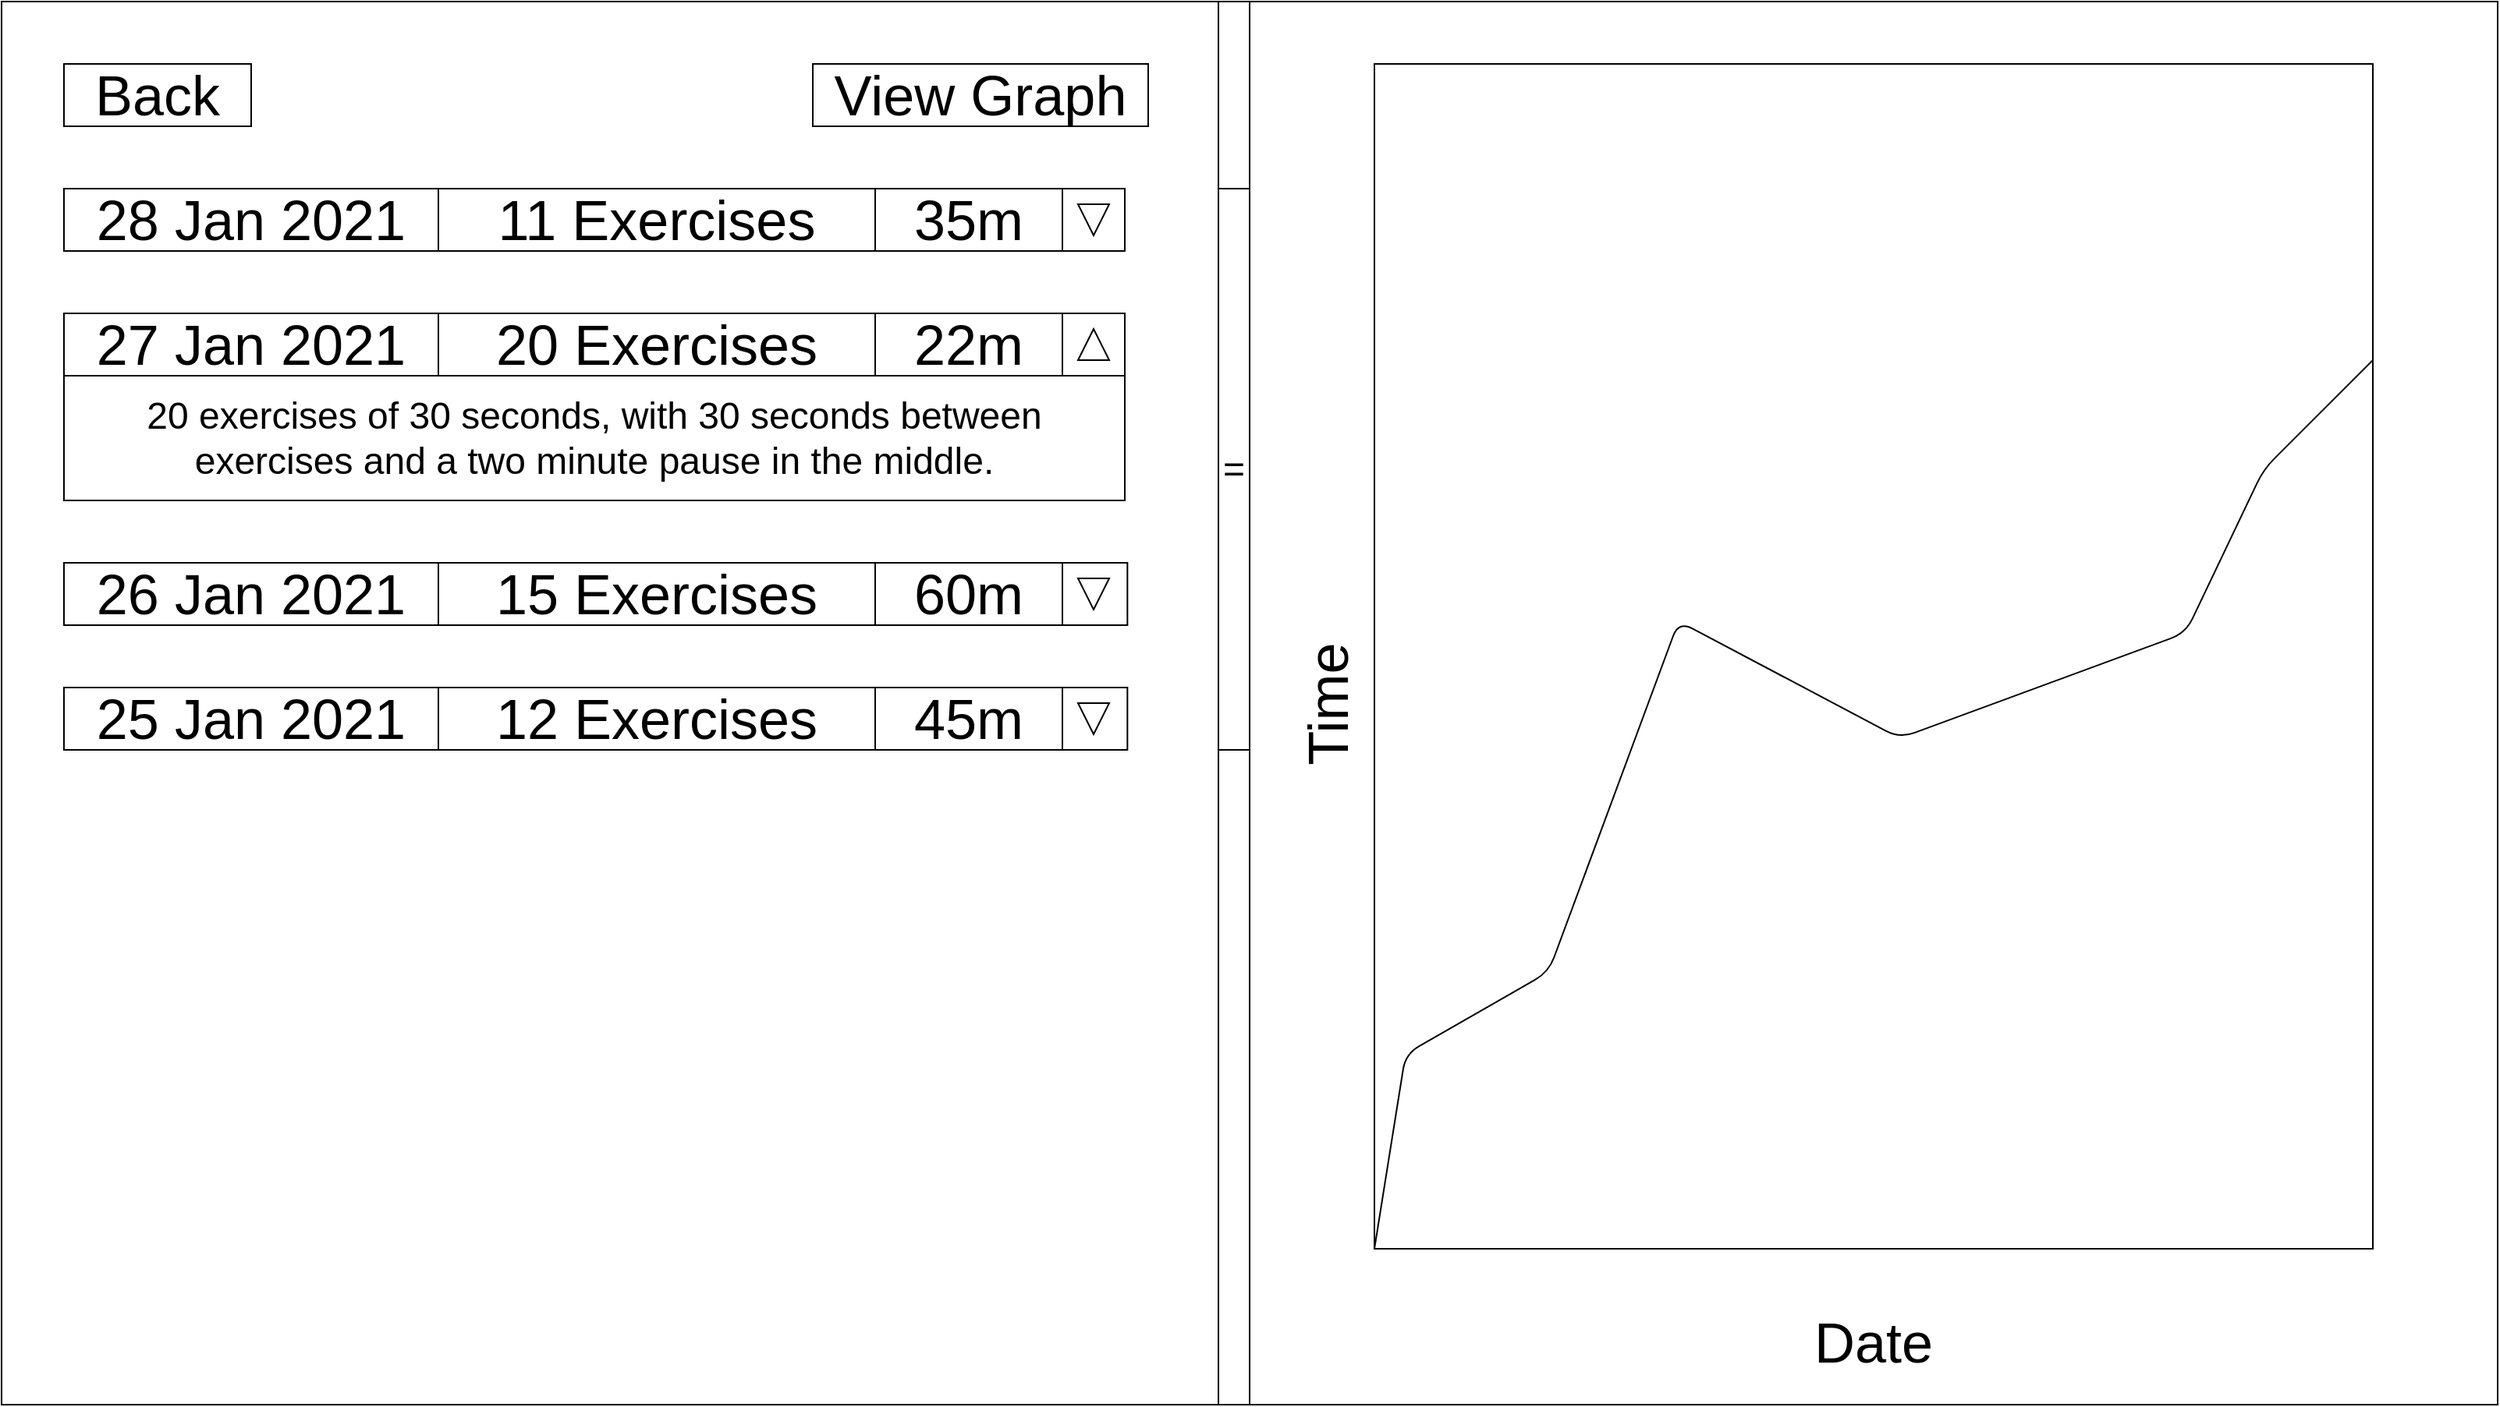 <mxfile version="14.1.8" type="device"><diagram id="Sj3kicTpKV9VYpU_2OWx" name="Page-1"><mxGraphModel dx="1896" dy="1096" grid="1" gridSize="10" guides="1" tooltips="1" connect="1" arrows="1" fold="1" page="1" pageScale="1" pageWidth="1600" pageHeight="900" math="0" shadow="0"><root><mxCell id="0"/><mxCell id="1" parent="0"/><mxCell id="ClAKDbtVs0tETXLeIGL8-1" value="" style="rounded=0;whiteSpace=wrap;html=1;fillColor=none;" parent="1" vertex="1"><mxGeometry width="1600.0" height="900" as="geometry"/></mxCell><mxCell id="ClAKDbtVs0tETXLeIGL8-2" value="" style="rounded=0;whiteSpace=wrap;html=1;fillColor=none;" parent="1" vertex="1"><mxGeometry width="800" height="900" as="geometry"/></mxCell><mxCell id="ClAKDbtVs0tETXLeIGL8-3" value="&lt;font style=&quot;font-size: 36px&quot;&gt;Back&lt;/font&gt;" style="rounded=0;whiteSpace=wrap;html=1;fillColor=none;" parent="1" vertex="1"><mxGeometry x="40" y="40" width="120" height="40" as="geometry"/></mxCell><mxCell id="ClAKDbtVs0tETXLeIGL8-4" value="" style="rounded=0;whiteSpace=wrap;html=1;fillColor=none;" parent="1" vertex="1"><mxGeometry x="40" y="120" width="680" height="40" as="geometry"/></mxCell><mxCell id="ClAKDbtVs0tETXLeIGL8-5" value="" style="rounded=0;whiteSpace=wrap;html=1;fillColor=none;fontStyle=1" parent="1" vertex="1"><mxGeometry x="40" y="200" width="680" height="40" as="geometry"/></mxCell><mxCell id="ClAKDbtVs0tETXLeIGL8-6" value="" style="rounded=0;whiteSpace=wrap;html=1;fillColor=none;" parent="1" vertex="1"><mxGeometry x="40" y="360" width="681.67" height="40" as="geometry"/></mxCell><mxCell id="ClAKDbtVs0tETXLeIGL8-7" value="" style="rounded=0;whiteSpace=wrap;html=1;fillColor=none;" parent="1" vertex="1"><mxGeometry x="880" y="40" width="640" height="760" as="geometry"/></mxCell><mxCell id="ClAKDbtVs0tETXLeIGL8-8" value="" style="endArrow=none;html=1;exitX=0;exitY=1;exitDx=0;exitDy=0;entryX=1;entryY=0.25;entryDx=0;entryDy=0;" parent="1" source="ClAKDbtVs0tETXLeIGL8-7" target="ClAKDbtVs0tETXLeIGL8-7" edge="1"><mxGeometry width="50" height="50" as="geometry"><mxPoint x="716.667" y="472.5" as="sourcePoint"/><mxPoint x="758.333" y="435" as="targetPoint"/><Array as="points"><mxPoint x="900.0" y="675"/><mxPoint x="991.667" y="622.5"/><mxPoint x="1075" y="397.5"/><mxPoint x="1216.667" y="472.5"/><mxPoint x="1400.0" y="405"/><mxPoint x="1450.0" y="300"/></Array></mxGeometry></mxCell><mxCell id="ClAKDbtVs0tETXLeIGL8-9" value="" style="rounded=0;whiteSpace=wrap;html=1;fillColor=none;" parent="1" vertex="1"><mxGeometry x="40" y="440" width="681.67" height="40" as="geometry"/></mxCell><mxCell id="ClAKDbtVs0tETXLeIGL8-10" value="" style="rounded=0;whiteSpace=wrap;html=1;fillColor=none;" parent="1" vertex="1"><mxGeometry x="780" width="20" height="900" as="geometry"/></mxCell><mxCell id="ClAKDbtVs0tETXLeIGL8-11" value="&lt;font style=&quot;font-size: 24px&quot;&gt;=&lt;/font&gt;" style="rounded=0;whiteSpace=wrap;html=1;fillColor=none;" parent="1" vertex="1"><mxGeometry x="780" y="120" width="20" height="360" as="geometry"/></mxCell><mxCell id="ClAKDbtVs0tETXLeIGL8-12" value="&lt;font style=&quot;font-size: 36px&quot;&gt;28 Jan 2021&lt;/font&gt;" style="rounded=0;whiteSpace=wrap;html=1;fillColor=none;" parent="1" vertex="1"><mxGeometry x="40" y="120" width="240" height="40" as="geometry"/></mxCell><mxCell id="ClAKDbtVs0tETXLeIGL8-13" value="&lt;font style=&quot;font-size: 36px&quot;&gt;35m&lt;/font&gt;" style="rounded=0;whiteSpace=wrap;html=1;fillColor=none;" parent="1" vertex="1"><mxGeometry x="560" y="120" width="120" height="40" as="geometry"/></mxCell><mxCell id="ClAKDbtVs0tETXLeIGL8-14" value="&lt;font style=&quot;font-size: 36px&quot;&gt;View Graph&lt;/font&gt;" style="rounded=0;whiteSpace=wrap;html=1;fillColor=none;" parent="1" vertex="1"><mxGeometry x="520" y="40" width="215" height="40" as="geometry"/></mxCell><mxCell id="aNdHe5s41bS73DQDBggu-1" value="&lt;font style=&quot;font-size: 36px&quot;&gt;27 Jan 2021&lt;/font&gt;" style="rounded=0;whiteSpace=wrap;html=1;fillColor=none;" parent="1" vertex="1"><mxGeometry x="40" y="200" width="240" height="40" as="geometry"/></mxCell><mxCell id="aNdHe5s41bS73DQDBggu-2" value="&lt;font style=&quot;font-size: 36px&quot;&gt;26 Jan 2021&lt;/font&gt;" style="rounded=0;whiteSpace=wrap;html=1;fillColor=none;" parent="1" vertex="1"><mxGeometry x="40" y="360" width="240" height="40" as="geometry"/></mxCell><mxCell id="aNdHe5s41bS73DQDBggu-3" value="&lt;font style=&quot;font-size: 36px&quot;&gt;25 Jan 2021&lt;/font&gt;" style="rounded=0;whiteSpace=wrap;html=1;fillColor=none;" parent="1" vertex="1"><mxGeometry x="40" y="440" width="240" height="40" as="geometry"/></mxCell><mxCell id="aNdHe5s41bS73DQDBggu-4" value="&lt;font style=&quot;font-size: 36px&quot;&gt;22m&lt;/font&gt;" style="rounded=0;whiteSpace=wrap;html=1;fillColor=none;" parent="1" vertex="1"><mxGeometry x="560" y="200" width="120" height="40" as="geometry"/></mxCell><mxCell id="aNdHe5s41bS73DQDBggu-5" value="&lt;font style=&quot;font-size: 36px&quot;&gt;60m&lt;/font&gt;" style="rounded=0;whiteSpace=wrap;html=1;fillColor=none;" parent="1" vertex="1"><mxGeometry x="560" y="360" width="120" height="40" as="geometry"/></mxCell><mxCell id="aNdHe5s41bS73DQDBggu-6" value="&lt;font style=&quot;font-size: 36px&quot;&gt;45m&lt;/font&gt;" style="rounded=0;whiteSpace=wrap;html=1;fillColor=none;" parent="1" vertex="1"><mxGeometry x="560" y="440" width="120" height="40" as="geometry"/></mxCell><mxCell id="aNdHe5s41bS73DQDBggu-7" value="&lt;font style=&quot;font-size: 36px&quot;&gt;Date&lt;/font&gt;" style="text;html=1;strokeColor=none;fillColor=none;align=center;verticalAlign=middle;whiteSpace=wrap;rounded=0;" parent="1" vertex="1"><mxGeometry x="1120" y="840" width="160" height="40" as="geometry"/></mxCell><mxCell id="aNdHe5s41bS73DQDBggu-9" value="&lt;span style=&quot;font-size: 36px&quot;&gt;Time&lt;/span&gt;" style="text;html=1;strokeColor=none;fillColor=none;align=center;verticalAlign=middle;whiteSpace=wrap;rounded=0;rotation=-90;" parent="1" vertex="1"><mxGeometry x="783.333" y="435" width="133.333" height="30" as="geometry"/></mxCell><mxCell id="cJIK-nAKbesIusWoCuPY-2" value="&lt;font style=&quot;font-size: 24px&quot;&gt;20 exercises of 30 seconds, with 30 seconds between exercises and a two minute pause in the middle.&lt;/font&gt;" style="rounded=0;whiteSpace=wrap;html=1;fillColor=none;" vertex="1" parent="1"><mxGeometry x="40" y="240" width="680" height="80" as="geometry"/></mxCell><mxCell id="cJIK-nAKbesIusWoCuPY-5" value="" style="triangle;whiteSpace=wrap;html=1;rotation=90;fillColor=none;" vertex="1" parent="1"><mxGeometry x="690.0" y="450" width="20" height="20" as="geometry"/></mxCell><mxCell id="cJIK-nAKbesIusWoCuPY-8" value="" style="triangle;whiteSpace=wrap;html=1;rotation=90;fillColor=none;" vertex="1" parent="1"><mxGeometry x="690.0" y="370" width="20" height="20" as="geometry"/></mxCell><mxCell id="cJIK-nAKbesIusWoCuPY-9" value="" style="triangle;whiteSpace=wrap;html=1;rotation=-90;fillColor=none;" vertex="1" parent="1"><mxGeometry x="690.0" y="210" width="20" height="20" as="geometry"/></mxCell><mxCell id="cJIK-nAKbesIusWoCuPY-11" value="" style="triangle;whiteSpace=wrap;html=1;rotation=90;fillColor=none;" vertex="1" parent="1"><mxGeometry x="690.0" y="130" width="20" height="20" as="geometry"/></mxCell><mxCell id="cJIK-nAKbesIusWoCuPY-13" value="&lt;font style=&quot;font-size: 36px&quot;&gt;11 Exercises&lt;/font&gt;" style="rounded=0;whiteSpace=wrap;html=1;fillColor=none;" vertex="1" parent="1"><mxGeometry x="280" y="120" width="280" height="40" as="geometry"/></mxCell><mxCell id="cJIK-nAKbesIusWoCuPY-43" value="&lt;font style=&quot;font-size: 36px&quot;&gt;20 Exercises&lt;/font&gt;" style="rounded=0;whiteSpace=wrap;html=1;fillColor=none;" vertex="1" parent="1"><mxGeometry x="280" y="200" width="280" height="40" as="geometry"/></mxCell><mxCell id="cJIK-nAKbesIusWoCuPY-44" value="&lt;font style=&quot;font-size: 36px&quot;&gt;15 Exercises&lt;/font&gt;" style="rounded=0;whiteSpace=wrap;html=1;fillColor=none;" vertex="1" parent="1"><mxGeometry x="280" y="360" width="280" height="40" as="geometry"/></mxCell><mxCell id="cJIK-nAKbesIusWoCuPY-45" value="&lt;font style=&quot;font-size: 36px&quot;&gt;12 Exercises&lt;/font&gt;" style="rounded=0;whiteSpace=wrap;html=1;fillColor=none;" vertex="1" parent="1"><mxGeometry x="280" y="440" width="280" height="40" as="geometry"/></mxCell></root></mxGraphModel></diagram></mxfile>